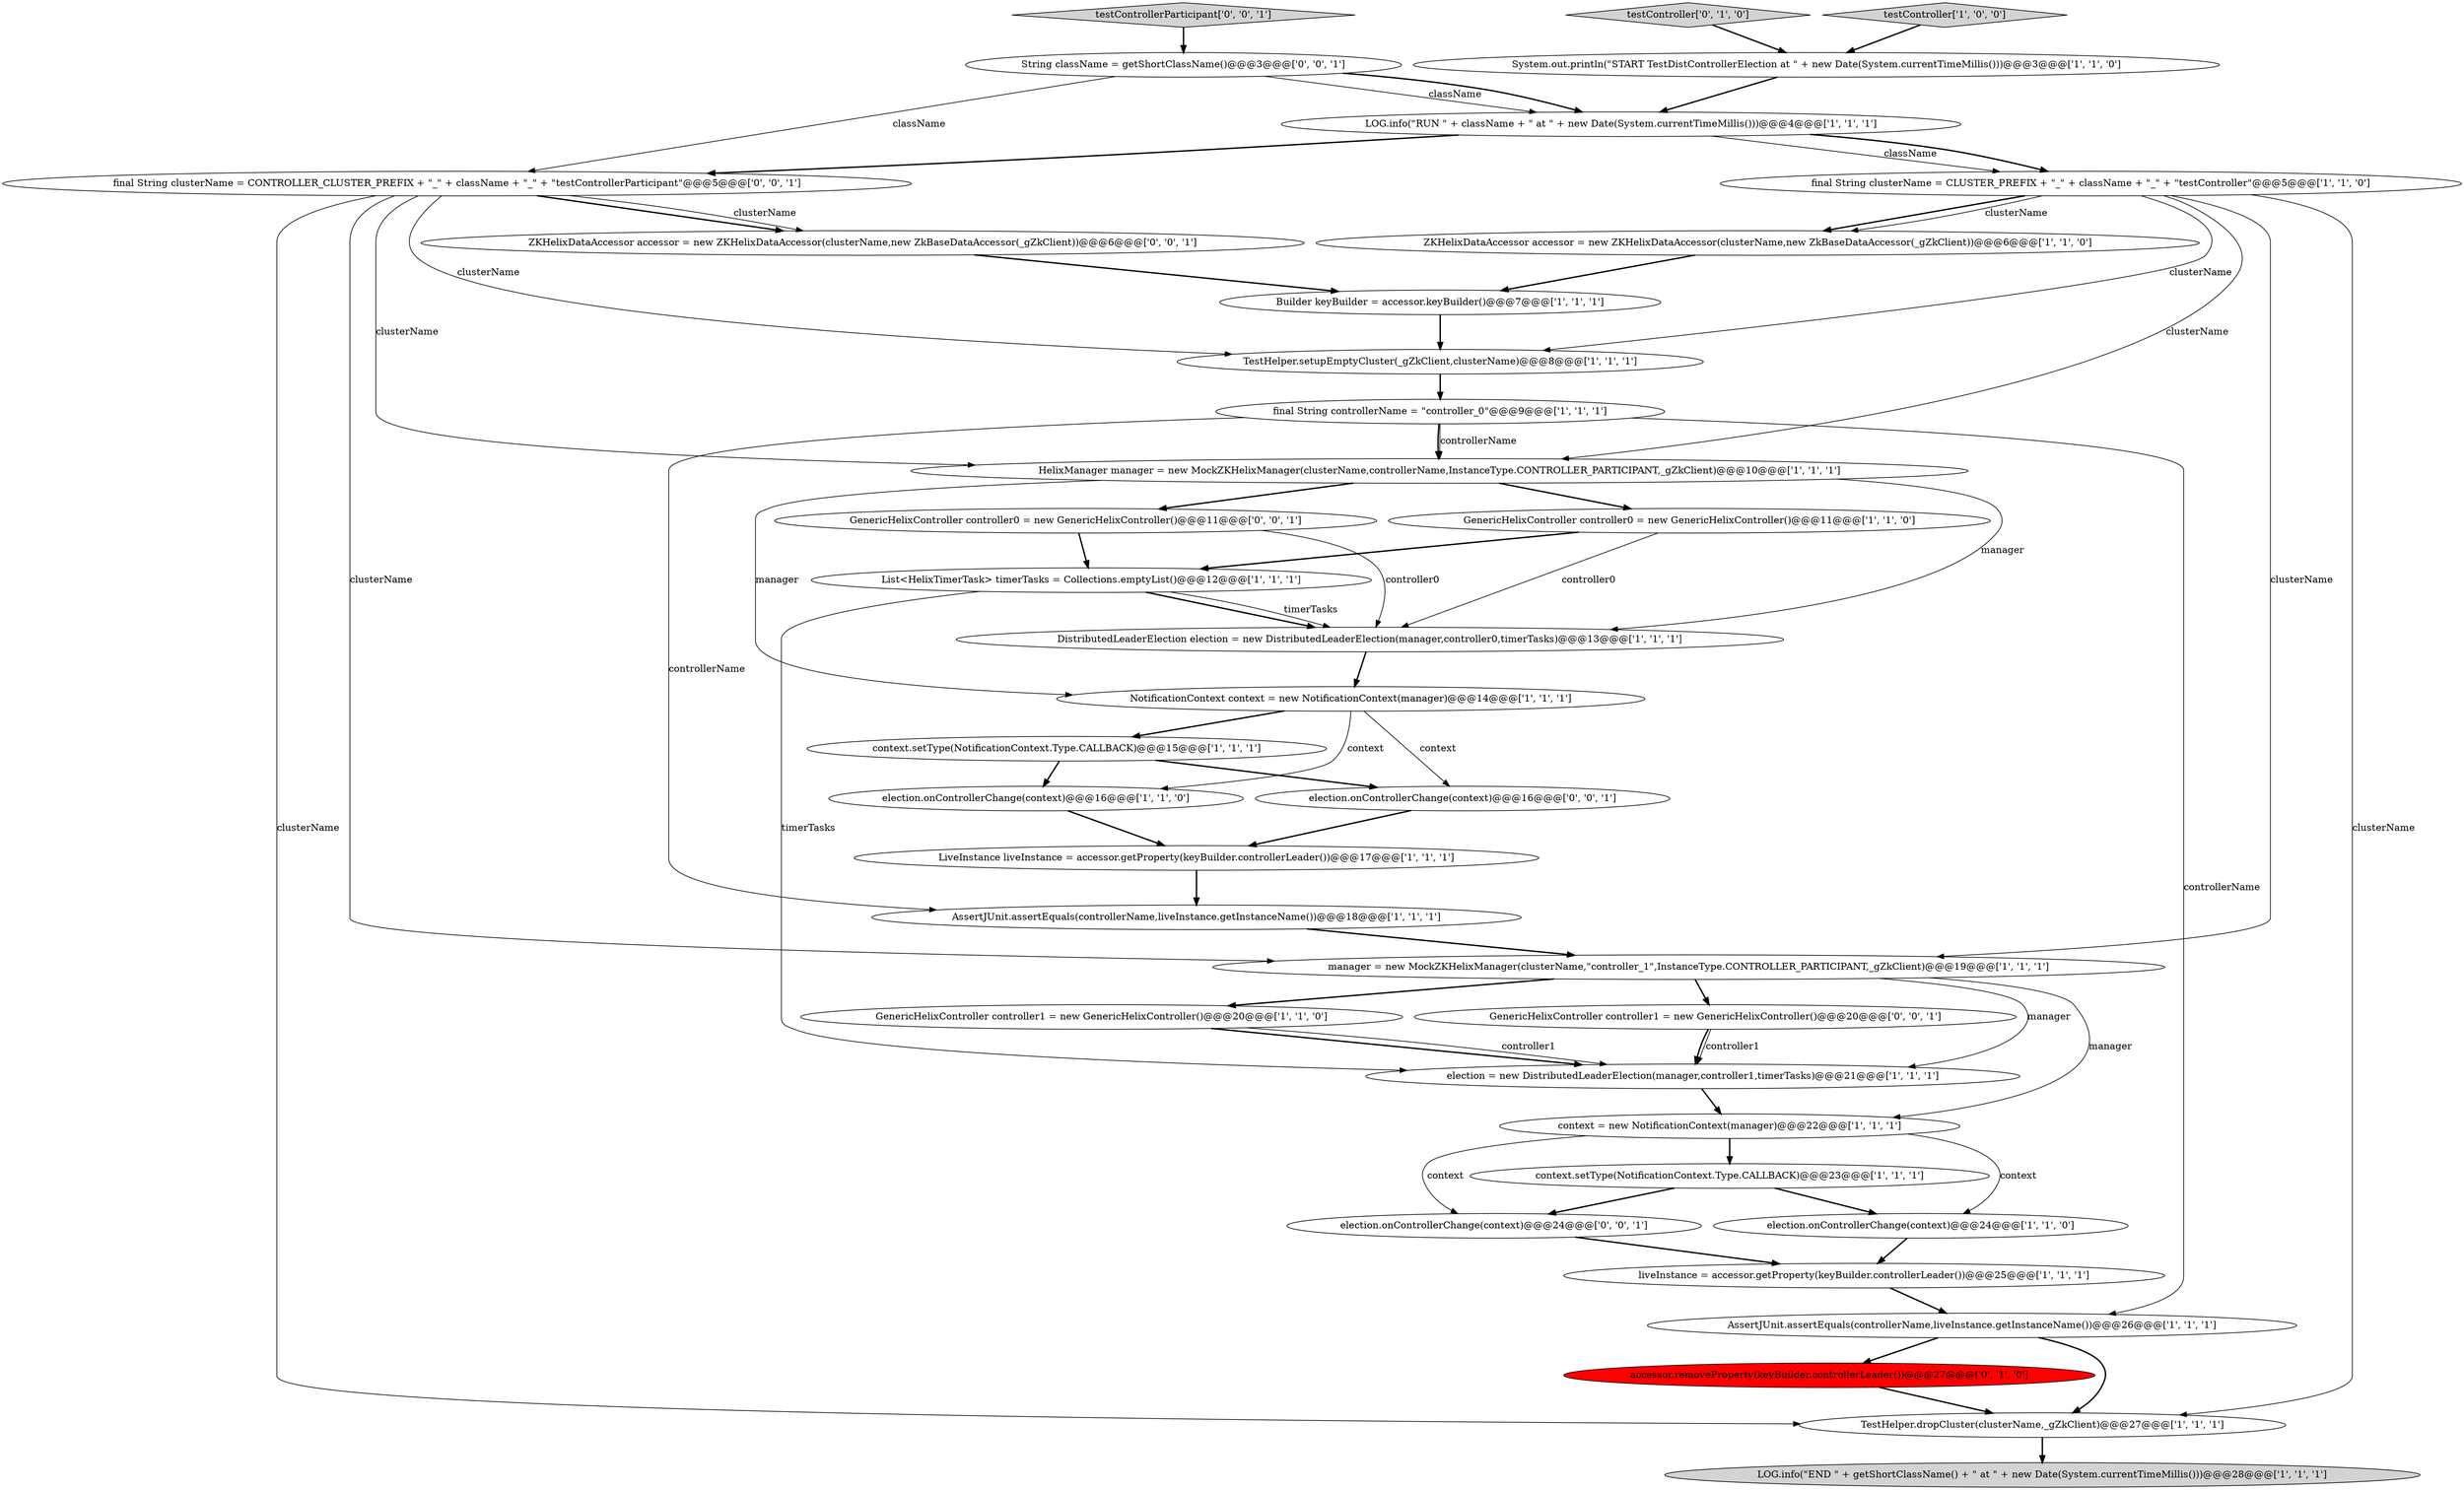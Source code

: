 digraph {
21 [style = filled, label = "context.setType(NotificationContext.Type.CALLBACK)@@@15@@@['1', '1', '1']", fillcolor = white, shape = ellipse image = "AAA0AAABBB1BBB"];
3 [style = filled, label = "HelixManager manager = new MockZKHelixManager(clusterName,controllerName,InstanceType.CONTROLLER_PARTICIPANT,_gZkClient)@@@10@@@['1', '1', '1']", fillcolor = white, shape = ellipse image = "AAA0AAABBB1BBB"];
10 [style = filled, label = "TestHelper.setupEmptyCluster(_gZkClient,clusterName)@@@8@@@['1', '1', '1']", fillcolor = white, shape = ellipse image = "AAA0AAABBB1BBB"];
19 [style = filled, label = "GenericHelixController controller0 = new GenericHelixController()@@@11@@@['1', '1', '0']", fillcolor = white, shape = ellipse image = "AAA0AAABBB1BBB"];
1 [style = filled, label = "TestHelper.dropCluster(clusterName,_gZkClient)@@@27@@@['1', '1', '1']", fillcolor = white, shape = ellipse image = "AAA0AAABBB1BBB"];
31 [style = filled, label = "final String clusterName = CONTROLLER_CLUSTER_PREFIX + \"_\" + className + \"_\" + \"testControllerParticipant\"@@@5@@@['0', '0', '1']", fillcolor = white, shape = ellipse image = "AAA0AAABBB3BBB"];
8 [style = filled, label = "LiveInstance liveInstance = accessor.getProperty(keyBuilder.controllerLeader())@@@17@@@['1', '1', '1']", fillcolor = white, shape = ellipse image = "AAA0AAABBB1BBB"];
30 [style = filled, label = "election.onControllerChange(context)@@@24@@@['0', '0', '1']", fillcolor = white, shape = ellipse image = "AAA0AAABBB3BBB"];
17 [style = filled, label = "NotificationContext context = new NotificationContext(manager)@@@14@@@['1', '1', '1']", fillcolor = white, shape = ellipse image = "AAA0AAABBB1BBB"];
4 [style = filled, label = "ZKHelixDataAccessor accessor = new ZKHelixDataAccessor(clusterName,new ZkBaseDataAccessor(_gZkClient))@@@6@@@['1', '1', '0']", fillcolor = white, shape = ellipse image = "AAA0AAABBB1BBB"];
5 [style = filled, label = "LOG.info(\"RUN \" + className + \" at \" + new Date(System.currentTimeMillis()))@@@4@@@['1', '1', '1']", fillcolor = white, shape = ellipse image = "AAA0AAABBB1BBB"];
20 [style = filled, label = "GenericHelixController controller1 = new GenericHelixController()@@@20@@@['1', '1', '0']", fillcolor = white, shape = ellipse image = "AAA0AAABBB1BBB"];
35 [style = filled, label = "election.onControllerChange(context)@@@16@@@['0', '0', '1']", fillcolor = white, shape = ellipse image = "AAA0AAABBB3BBB"];
32 [style = filled, label = "testControllerParticipant['0', '0', '1']", fillcolor = lightgray, shape = diamond image = "AAA0AAABBB3BBB"];
34 [style = filled, label = "GenericHelixController controller0 = new GenericHelixController()@@@11@@@['0', '0', '1']", fillcolor = white, shape = ellipse image = "AAA0AAABBB3BBB"];
27 [style = filled, label = "accessor.removeProperty(keyBuilder.controllerLeader())@@@27@@@['0', '1', '0']", fillcolor = red, shape = ellipse image = "AAA1AAABBB2BBB"];
22 [style = filled, label = "final String clusterName = CLUSTER_PREFIX + \"_\" + className + \"_\" + \"testController\"@@@5@@@['1', '1', '0']", fillcolor = white, shape = ellipse image = "AAA0AAABBB1BBB"];
36 [style = filled, label = "String className = getShortClassName()@@@3@@@['0', '0', '1']", fillcolor = white, shape = ellipse image = "AAA0AAABBB3BBB"];
9 [style = filled, label = "Builder keyBuilder = accessor.keyBuilder()@@@7@@@['1', '1', '1']", fillcolor = white, shape = ellipse image = "AAA0AAABBB1BBB"];
18 [style = filled, label = "testController['1', '0', '0']", fillcolor = lightgray, shape = diamond image = "AAA0AAABBB1BBB"];
23 [style = filled, label = "manager = new MockZKHelixManager(clusterName,\"controller_1\",InstanceType.CONTROLLER_PARTICIPANT,_gZkClient)@@@19@@@['1', '1', '1']", fillcolor = white, shape = ellipse image = "AAA0AAABBB1BBB"];
13 [style = filled, label = "context = new NotificationContext(manager)@@@22@@@['1', '1', '1']", fillcolor = white, shape = ellipse image = "AAA0AAABBB1BBB"];
25 [style = filled, label = "election = new DistributedLeaderElection(manager,controller1,timerTasks)@@@21@@@['1', '1', '1']", fillcolor = white, shape = ellipse image = "AAA0AAABBB1BBB"];
28 [style = filled, label = "testController['0', '1', '0']", fillcolor = lightgray, shape = diamond image = "AAA0AAABBB2BBB"];
2 [style = filled, label = "System.out.println(\"START TestDistControllerElection at \" + new Date(System.currentTimeMillis()))@@@3@@@['1', '1', '0']", fillcolor = white, shape = ellipse image = "AAA0AAABBB1BBB"];
11 [style = filled, label = "LOG.info(\"END \" + getShortClassName() + \" at \" + new Date(System.currentTimeMillis()))@@@28@@@['1', '1', '1']", fillcolor = lightgray, shape = ellipse image = "AAA0AAABBB1BBB"];
12 [style = filled, label = "AssertJUnit.assertEquals(controllerName,liveInstance.getInstanceName())@@@18@@@['1', '1', '1']", fillcolor = white, shape = ellipse image = "AAA0AAABBB1BBB"];
14 [style = filled, label = "DistributedLeaderElection election = new DistributedLeaderElection(manager,controller0,timerTasks)@@@13@@@['1', '1', '1']", fillcolor = white, shape = ellipse image = "AAA0AAABBB1BBB"];
26 [style = filled, label = "List<HelixTimerTask> timerTasks = Collections.emptyList()@@@12@@@['1', '1', '1']", fillcolor = white, shape = ellipse image = "AAA0AAABBB1BBB"];
33 [style = filled, label = "ZKHelixDataAccessor accessor = new ZKHelixDataAccessor(clusterName,new ZkBaseDataAccessor(_gZkClient))@@@6@@@['0', '0', '1']", fillcolor = white, shape = ellipse image = "AAA0AAABBB3BBB"];
16 [style = filled, label = "election.onControllerChange(context)@@@24@@@['1', '1', '0']", fillcolor = white, shape = ellipse image = "AAA0AAABBB1BBB"];
15 [style = filled, label = "context.setType(NotificationContext.Type.CALLBACK)@@@23@@@['1', '1', '1']", fillcolor = white, shape = ellipse image = "AAA0AAABBB1BBB"];
24 [style = filled, label = "election.onControllerChange(context)@@@16@@@['1', '1', '0']", fillcolor = white, shape = ellipse image = "AAA0AAABBB1BBB"];
29 [style = filled, label = "GenericHelixController controller1 = new GenericHelixController()@@@20@@@['0', '0', '1']", fillcolor = white, shape = ellipse image = "AAA0AAABBB3BBB"];
6 [style = filled, label = "final String controllerName = \"controller_0\"@@@9@@@['1', '1', '1']", fillcolor = white, shape = ellipse image = "AAA0AAABBB1BBB"];
0 [style = filled, label = "liveInstance = accessor.getProperty(keyBuilder.controllerLeader())@@@25@@@['1', '1', '1']", fillcolor = white, shape = ellipse image = "AAA0AAABBB1BBB"];
7 [style = filled, label = "AssertJUnit.assertEquals(controllerName,liveInstance.getInstanceName())@@@26@@@['1', '1', '1']", fillcolor = white, shape = ellipse image = "AAA0AAABBB1BBB"];
4->9 [style = bold, label=""];
6->3 [style = bold, label=""];
23->20 [style = bold, label=""];
16->0 [style = bold, label=""];
27->1 [style = bold, label=""];
7->1 [style = bold, label=""];
22->23 [style = solid, label="clusterName"];
36->31 [style = solid, label="className"];
34->14 [style = solid, label="controller0"];
13->30 [style = solid, label="context"];
6->7 [style = solid, label="controllerName"];
31->3 [style = solid, label="clusterName"];
25->13 [style = bold, label=""];
31->10 [style = solid, label="clusterName"];
26->14 [style = bold, label=""];
6->3 [style = solid, label="controllerName"];
29->25 [style = bold, label=""];
31->23 [style = solid, label="clusterName"];
14->17 [style = bold, label=""];
13->16 [style = solid, label="context"];
21->24 [style = bold, label=""];
15->30 [style = bold, label=""];
19->14 [style = solid, label="controller0"];
9->10 [style = bold, label=""];
31->1 [style = solid, label="clusterName"];
18->2 [style = bold, label=""];
15->16 [style = bold, label=""];
33->9 [style = bold, label=""];
20->25 [style = bold, label=""];
10->6 [style = bold, label=""];
26->25 [style = solid, label="timerTasks"];
17->24 [style = solid, label="context"];
23->13 [style = solid, label="manager"];
1->11 [style = bold, label=""];
22->4 [style = bold, label=""];
0->7 [style = bold, label=""];
3->34 [style = bold, label=""];
23->29 [style = bold, label=""];
3->14 [style = solid, label="manager"];
3->17 [style = solid, label="manager"];
28->2 [style = bold, label=""];
5->22 [style = solid, label="className"];
29->25 [style = solid, label="controller1"];
36->5 [style = solid, label="className"];
23->25 [style = solid, label="manager"];
5->31 [style = bold, label=""];
3->19 [style = bold, label=""];
34->26 [style = bold, label=""];
22->4 [style = solid, label="clusterName"];
6->12 [style = solid, label="controllerName"];
22->10 [style = solid, label="clusterName"];
19->26 [style = bold, label=""];
31->33 [style = bold, label=""];
35->8 [style = bold, label=""];
7->27 [style = bold, label=""];
17->35 [style = solid, label="context"];
32->36 [style = bold, label=""];
26->14 [style = solid, label="timerTasks"];
36->5 [style = bold, label=""];
12->23 [style = bold, label=""];
30->0 [style = bold, label=""];
13->15 [style = bold, label=""];
22->3 [style = solid, label="clusterName"];
24->8 [style = bold, label=""];
21->35 [style = bold, label=""];
22->1 [style = solid, label="clusterName"];
5->22 [style = bold, label=""];
17->21 [style = bold, label=""];
8->12 [style = bold, label=""];
31->33 [style = solid, label="clusterName"];
2->5 [style = bold, label=""];
20->25 [style = solid, label="controller1"];
}
